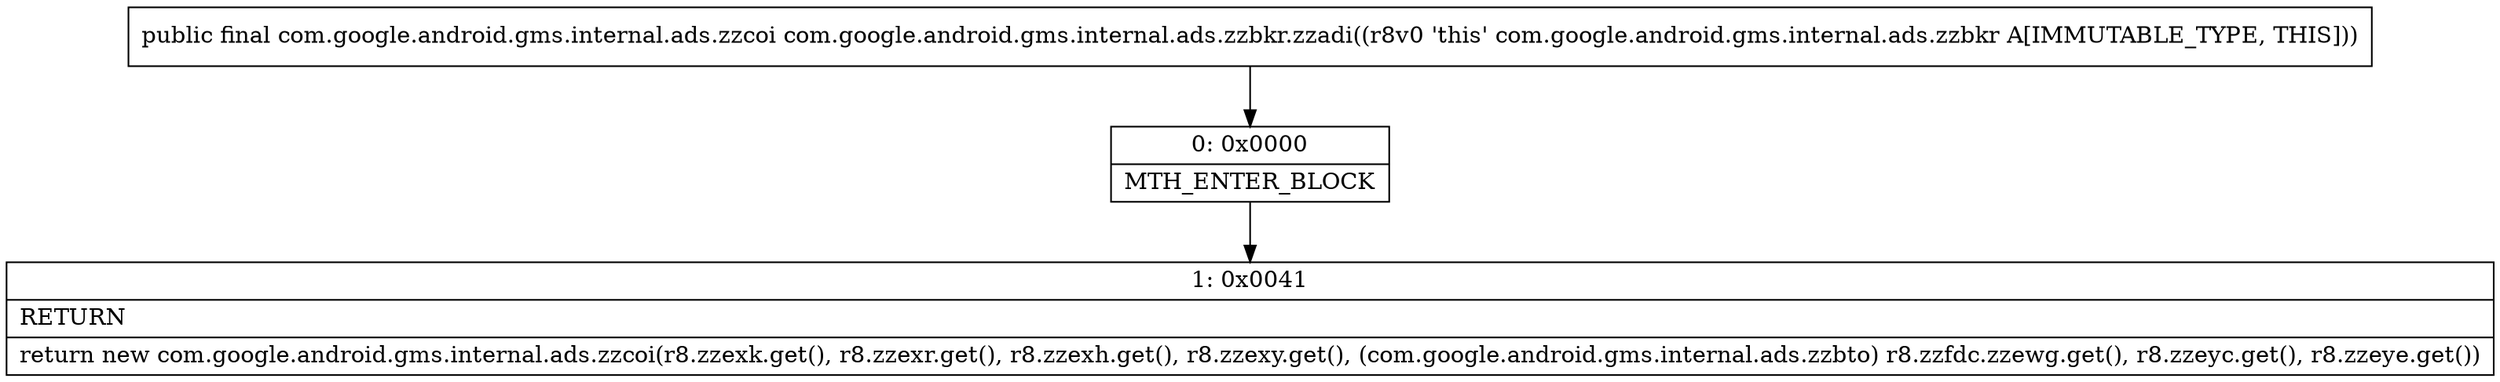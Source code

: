 digraph "CFG forcom.google.android.gms.internal.ads.zzbkr.zzadi()Lcom\/google\/android\/gms\/internal\/ads\/zzcoi;" {
Node_0 [shape=record,label="{0\:\ 0x0000|MTH_ENTER_BLOCK\l}"];
Node_1 [shape=record,label="{1\:\ 0x0041|RETURN\l|return new com.google.android.gms.internal.ads.zzcoi(r8.zzexk.get(), r8.zzexr.get(), r8.zzexh.get(), r8.zzexy.get(), (com.google.android.gms.internal.ads.zzbto) r8.zzfdc.zzewg.get(), r8.zzeyc.get(), r8.zzeye.get())\l}"];
MethodNode[shape=record,label="{public final com.google.android.gms.internal.ads.zzcoi com.google.android.gms.internal.ads.zzbkr.zzadi((r8v0 'this' com.google.android.gms.internal.ads.zzbkr A[IMMUTABLE_TYPE, THIS])) }"];
MethodNode -> Node_0;
Node_0 -> Node_1;
}

